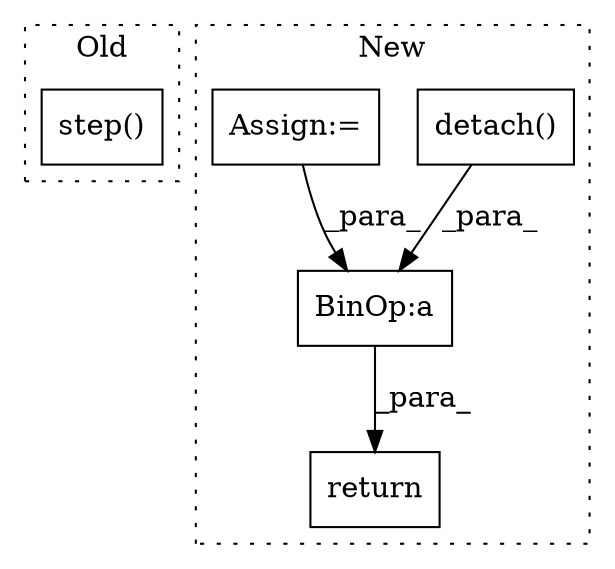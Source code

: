 digraph G {
subgraph cluster0 {
1 [label="step()" a="75" s="1942" l="16" shape="box"];
label = "Old";
style="dotted";
}
subgraph cluster1 {
2 [label="detach()" a="75" s="2174" l="15" shape="box"];
3 [label="return" a="93" s="2167" l="7" shape="box"];
4 [label="BinOp:a" a="82" s="2189" l="3" shape="box"];
5 [label="Assign:=" a="68" s="1898" l="3" shape="box"];
label = "New";
style="dotted";
}
2 -> 4 [label="_para_"];
4 -> 3 [label="_para_"];
5 -> 4 [label="_para_"];
}